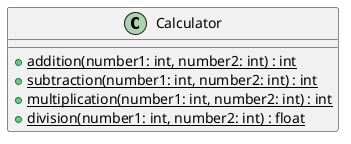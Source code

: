 @startuml
Class Calculator {
    + {static} addition(number1: int, number2: int) : int
    + {static} subtraction(number1: int, number2: int) : int
    + {static} multiplication(number1: int, number2: int) : int
    + {static} division(number1: int, number2: int) : float
}
@enduml
